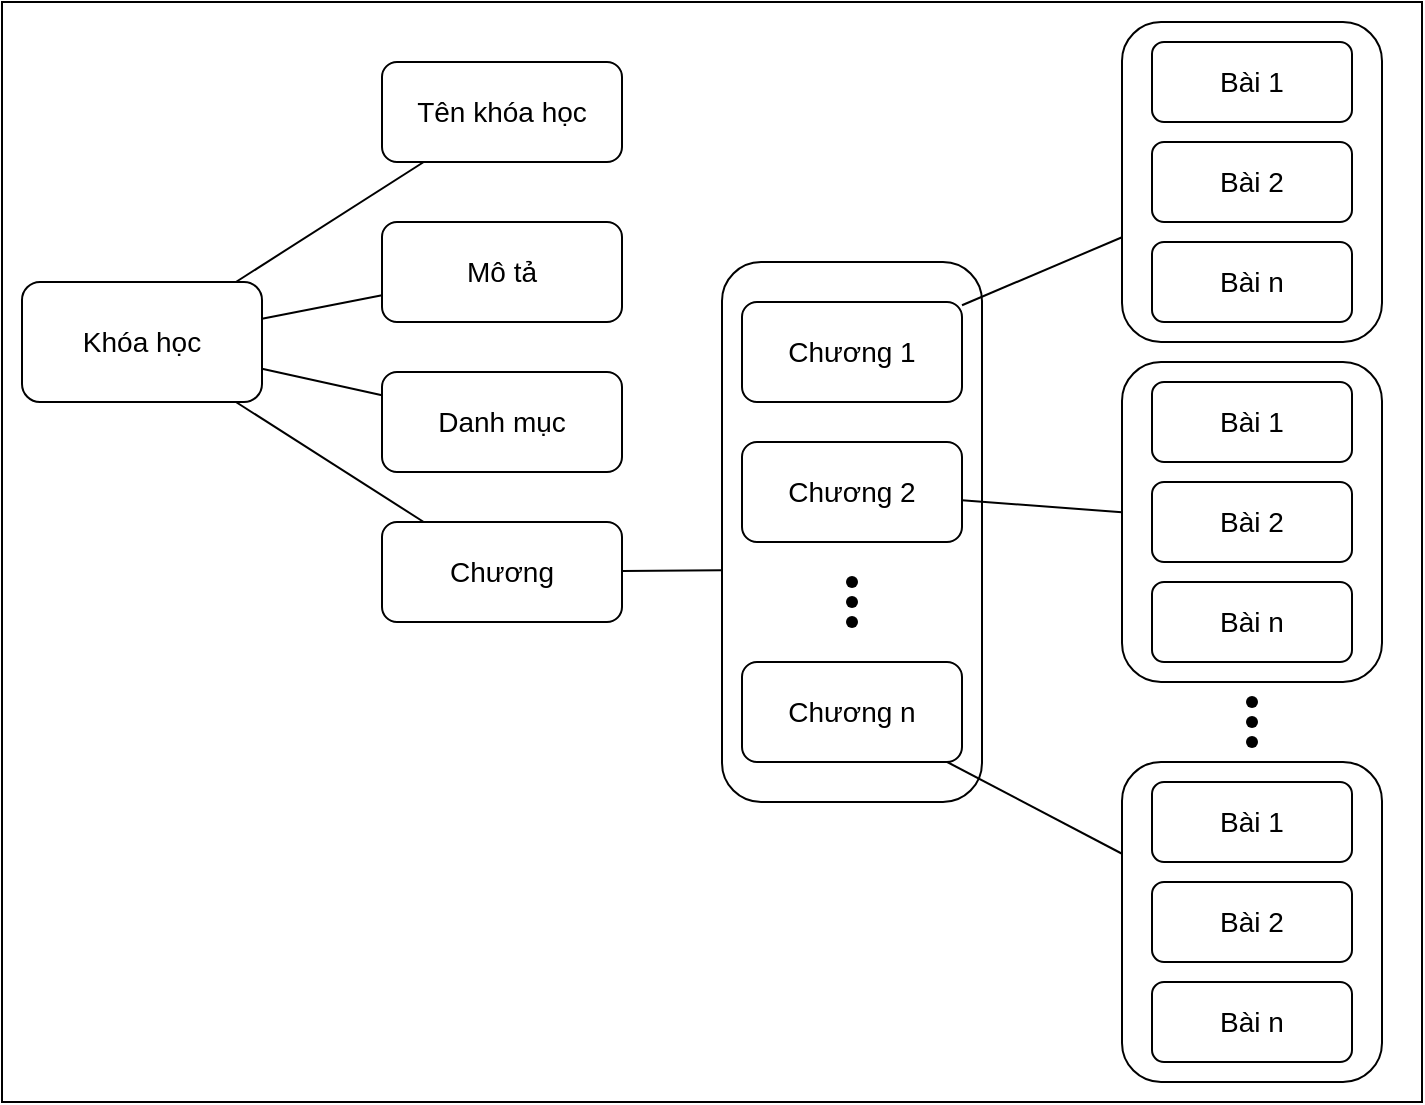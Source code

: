 <mxfile version="21.0.2" type="device"><diagram name="Trang-1" id="vjdK1fv0pvshAlR2O_LO"><mxGraphModel dx="1050" dy="587" grid="1" gridSize="10" guides="1" tooltips="1" connect="1" arrows="1" fold="1" page="1" pageScale="1" pageWidth="827" pageHeight="1169" math="0" shadow="0"><root><mxCell id="0"/><mxCell id="1" parent="0"/><mxCell id="KFiXUXwgTO-9UKLE4S5i-45" value="" style="rounded=0;whiteSpace=wrap;html=1;" vertex="1" parent="1"><mxGeometry x="110" y="30" width="710" height="550" as="geometry"/></mxCell><mxCell id="KFiXUXwgTO-9UKLE4S5i-1" value="&lt;font style=&quot;font-size: 14px;&quot;&gt;Khóa học&lt;/font&gt;" style="rounded=1;whiteSpace=wrap;html=1;" vertex="1" parent="1"><mxGeometry x="120" y="170" width="120" height="60" as="geometry"/></mxCell><mxCell id="KFiXUXwgTO-9UKLE4S5i-2" value="&lt;font style=&quot;font-size: 14px;&quot;&gt;Tên khóa học&lt;/font&gt;" style="rounded=1;whiteSpace=wrap;html=1;" vertex="1" parent="1"><mxGeometry x="300" y="60" width="120" height="50" as="geometry"/></mxCell><mxCell id="KFiXUXwgTO-9UKLE4S5i-3" value="&lt;span style=&quot;font-size: 14px;&quot;&gt;Mô tả&lt;/span&gt;" style="rounded=1;whiteSpace=wrap;html=1;" vertex="1" parent="1"><mxGeometry x="300" y="140" width="120" height="50" as="geometry"/></mxCell><mxCell id="KFiXUXwgTO-9UKLE4S5i-4" value="&lt;span style=&quot;font-size: 14px;&quot;&gt;Danh mục&lt;/span&gt;" style="rounded=1;whiteSpace=wrap;html=1;" vertex="1" parent="1"><mxGeometry x="300" y="215" width="120" height="50" as="geometry"/></mxCell><mxCell id="KFiXUXwgTO-9UKLE4S5i-5" value="&lt;span style=&quot;font-size: 14px;&quot;&gt;Chương&lt;/span&gt;" style="rounded=1;whiteSpace=wrap;html=1;" vertex="1" parent="1"><mxGeometry x="300" y="290" width="120" height="50" as="geometry"/></mxCell><mxCell id="KFiXUXwgTO-9UKLE4S5i-12" value="" style="rounded=1;whiteSpace=wrap;html=1;" vertex="1" parent="1"><mxGeometry x="470" y="160" width="130" height="270" as="geometry"/></mxCell><mxCell id="KFiXUXwgTO-9UKLE4S5i-7" value="&lt;span style=&quot;font-size: 14px;&quot;&gt;Chương 2&lt;/span&gt;" style="rounded=1;whiteSpace=wrap;html=1;" vertex="1" parent="1"><mxGeometry x="480" y="250" width="110" height="50" as="geometry"/></mxCell><mxCell id="KFiXUXwgTO-9UKLE4S5i-6" value="&lt;span style=&quot;font-size: 14px;&quot;&gt;Chương 1&lt;/span&gt;" style="rounded=1;whiteSpace=wrap;html=1;" vertex="1" parent="1"><mxGeometry x="480" y="180" width="110" height="50" as="geometry"/></mxCell><mxCell id="KFiXUXwgTO-9UKLE4S5i-8" value="&lt;span style=&quot;font-size: 14px;&quot;&gt;Chương n&lt;/span&gt;" style="rounded=1;whiteSpace=wrap;html=1;" vertex="1" parent="1"><mxGeometry x="480" y="360" width="110" height="50" as="geometry"/></mxCell><mxCell id="KFiXUXwgTO-9UKLE4S5i-14" value="" style="rounded=1;whiteSpace=wrap;html=1;" vertex="1" parent="1"><mxGeometry x="670" y="40" width="130" height="160" as="geometry"/></mxCell><mxCell id="KFiXUXwgTO-9UKLE4S5i-9" value="&lt;span style=&quot;font-size: 14px;&quot;&gt;Bài 1&lt;/span&gt;" style="rounded=1;whiteSpace=wrap;html=1;" vertex="1" parent="1"><mxGeometry x="685" y="50" width="100" height="40" as="geometry"/></mxCell><mxCell id="KFiXUXwgTO-9UKLE4S5i-10" value="&lt;span style=&quot;font-size: 14px;&quot;&gt;Bài 2&lt;/span&gt;" style="rounded=1;whiteSpace=wrap;html=1;" vertex="1" parent="1"><mxGeometry x="685" y="100" width="100" height="40" as="geometry"/></mxCell><mxCell id="KFiXUXwgTO-9UKLE4S5i-11" value="&lt;span style=&quot;font-size: 14px;&quot;&gt;Bài n&lt;/span&gt;" style="rounded=1;whiteSpace=wrap;html=1;" vertex="1" parent="1"><mxGeometry x="685" y="150" width="100" height="40" as="geometry"/></mxCell><mxCell id="KFiXUXwgTO-9UKLE4S5i-18" value="" style="rounded=1;whiteSpace=wrap;html=1;" vertex="1" parent="1"><mxGeometry x="670" y="210" width="130" height="160" as="geometry"/></mxCell><mxCell id="KFiXUXwgTO-9UKLE4S5i-19" value="&lt;span style=&quot;font-size: 14px;&quot;&gt;Bài 1&lt;/span&gt;" style="rounded=1;whiteSpace=wrap;html=1;" vertex="1" parent="1"><mxGeometry x="685" y="220" width="100" height="40" as="geometry"/></mxCell><mxCell id="KFiXUXwgTO-9UKLE4S5i-20" value="&lt;span style=&quot;font-size: 14px;&quot;&gt;Bài 2&lt;/span&gt;" style="rounded=1;whiteSpace=wrap;html=1;" vertex="1" parent="1"><mxGeometry x="685" y="270" width="100" height="40" as="geometry"/></mxCell><mxCell id="KFiXUXwgTO-9UKLE4S5i-21" value="&lt;span style=&quot;font-size: 14px;&quot;&gt;Bài n&lt;/span&gt;" style="rounded=1;whiteSpace=wrap;html=1;" vertex="1" parent="1"><mxGeometry x="685" y="320" width="100" height="40" as="geometry"/></mxCell><mxCell id="KFiXUXwgTO-9UKLE4S5i-23" value="" style="rounded=1;whiteSpace=wrap;html=1;" vertex="1" parent="1"><mxGeometry x="670" y="410" width="130" height="160" as="geometry"/></mxCell><mxCell id="KFiXUXwgTO-9UKLE4S5i-24" value="&lt;span style=&quot;font-size: 14px;&quot;&gt;Bài 1&lt;/span&gt;" style="rounded=1;whiteSpace=wrap;html=1;" vertex="1" parent="1"><mxGeometry x="685" y="420" width="100" height="40" as="geometry"/></mxCell><mxCell id="KFiXUXwgTO-9UKLE4S5i-25" value="&lt;span style=&quot;font-size: 14px;&quot;&gt;Bài 2&lt;/span&gt;" style="rounded=1;whiteSpace=wrap;html=1;" vertex="1" parent="1"><mxGeometry x="685" y="470" width="100" height="40" as="geometry"/></mxCell><mxCell id="KFiXUXwgTO-9UKLE4S5i-26" value="&lt;span style=&quot;font-size: 14px;&quot;&gt;Bài n&lt;/span&gt;" style="rounded=1;whiteSpace=wrap;html=1;" vertex="1" parent="1"><mxGeometry x="685" y="520" width="100" height="40" as="geometry"/></mxCell><mxCell id="KFiXUXwgTO-9UKLE4S5i-28" value="" style="endArrow=none;html=1;rounded=0;" edge="1" parent="1" source="KFiXUXwgTO-9UKLE4S5i-1" target="KFiXUXwgTO-9UKLE4S5i-2"><mxGeometry width="50" height="50" relative="1" as="geometry"><mxPoint x="580" y="320" as="sourcePoint"/><mxPoint x="630" y="270" as="targetPoint"/></mxGeometry></mxCell><mxCell id="KFiXUXwgTO-9UKLE4S5i-29" value="" style="endArrow=none;html=1;rounded=0;" edge="1" parent="1" source="KFiXUXwgTO-9UKLE4S5i-1" target="KFiXUXwgTO-9UKLE4S5i-3"><mxGeometry width="50" height="50" relative="1" as="geometry"><mxPoint x="235" y="180" as="sourcePoint"/><mxPoint x="325" y="120" as="targetPoint"/></mxGeometry></mxCell><mxCell id="KFiXUXwgTO-9UKLE4S5i-30" value="" style="endArrow=none;html=1;rounded=0;" edge="1" parent="1" source="KFiXUXwgTO-9UKLE4S5i-1" target="KFiXUXwgTO-9UKLE4S5i-4"><mxGeometry width="50" height="50" relative="1" as="geometry"><mxPoint x="250" y="197" as="sourcePoint"/><mxPoint x="310" y="183" as="targetPoint"/></mxGeometry></mxCell><mxCell id="KFiXUXwgTO-9UKLE4S5i-31" value="" style="endArrow=none;html=1;rounded=0;" edge="1" parent="1" source="KFiXUXwgTO-9UKLE4S5i-1" target="KFiXUXwgTO-9UKLE4S5i-5"><mxGeometry width="50" height="50" relative="1" as="geometry"><mxPoint x="250" y="223" as="sourcePoint"/><mxPoint x="310" y="237" as="targetPoint"/></mxGeometry></mxCell><mxCell id="KFiXUXwgTO-9UKLE4S5i-32" value="" style="endArrow=none;html=1;rounded=0;entryX=0;entryY=0.571;entryDx=0;entryDy=0;entryPerimeter=0;" edge="1" parent="1" source="KFiXUXwgTO-9UKLE4S5i-5" target="KFiXUXwgTO-9UKLE4S5i-12"><mxGeometry width="50" height="50" relative="1" as="geometry"><mxPoint x="235" y="240" as="sourcePoint"/><mxPoint x="325" y="300" as="targetPoint"/></mxGeometry></mxCell><mxCell id="KFiXUXwgTO-9UKLE4S5i-33" value="" style="endArrow=none;html=1;rounded=0;" edge="1" parent="1" source="KFiXUXwgTO-9UKLE4S5i-6" target="KFiXUXwgTO-9UKLE4S5i-14"><mxGeometry width="50" height="50" relative="1" as="geometry"><mxPoint x="430" y="331" as="sourcePoint"/><mxPoint x="480" y="331" as="targetPoint"/></mxGeometry></mxCell><mxCell id="KFiXUXwgTO-9UKLE4S5i-34" value="" style="endArrow=none;html=1;rounded=0;" edge="1" parent="1" source="KFiXUXwgTO-9UKLE4S5i-7" target="KFiXUXwgTO-9UKLE4S5i-18"><mxGeometry width="50" height="50" relative="1" as="geometry"><mxPoint x="600" y="192" as="sourcePoint"/><mxPoint x="680" y="158" as="targetPoint"/></mxGeometry></mxCell><mxCell id="KFiXUXwgTO-9UKLE4S5i-35" value="" style="endArrow=none;html=1;rounded=0;" edge="1" parent="1" source="KFiXUXwgTO-9UKLE4S5i-8" target="KFiXUXwgTO-9UKLE4S5i-23"><mxGeometry width="50" height="50" relative="1" as="geometry"><mxPoint x="600" y="289" as="sourcePoint"/><mxPoint x="680" y="295" as="targetPoint"/></mxGeometry></mxCell><mxCell id="KFiXUXwgTO-9UKLE4S5i-37" value="" style="shape=waypoint;sketch=0;fillStyle=solid;size=6;pointerEvents=1;points=[];fillColor=none;resizable=0;rotatable=0;perimeter=centerPerimeter;snapToPoint=1;" vertex="1" parent="1"><mxGeometry x="525" y="310" width="20" height="20" as="geometry"/></mxCell><mxCell id="KFiXUXwgTO-9UKLE4S5i-38" value="" style="shape=waypoint;sketch=0;fillStyle=solid;size=6;pointerEvents=1;points=[];fillColor=none;resizable=0;rotatable=0;perimeter=centerPerimeter;snapToPoint=1;" vertex="1" parent="1"><mxGeometry x="525" y="320" width="20" height="20" as="geometry"/></mxCell><mxCell id="KFiXUXwgTO-9UKLE4S5i-39" value="" style="shape=waypoint;sketch=0;fillStyle=solid;size=6;pointerEvents=1;points=[];fillColor=none;resizable=0;rotatable=0;perimeter=centerPerimeter;snapToPoint=1;" vertex="1" parent="1"><mxGeometry x="525" y="330" width="20" height="20" as="geometry"/></mxCell><mxCell id="KFiXUXwgTO-9UKLE4S5i-40" value="" style="shape=waypoint;sketch=0;fillStyle=solid;size=6;pointerEvents=1;points=[];fillColor=none;resizable=0;rotatable=0;perimeter=centerPerimeter;snapToPoint=1;" vertex="1" parent="1"><mxGeometry x="725" y="370" width="20" height="20" as="geometry"/></mxCell><mxCell id="KFiXUXwgTO-9UKLE4S5i-41" value="" style="shape=waypoint;sketch=0;fillStyle=solid;size=6;pointerEvents=1;points=[];fillColor=none;resizable=0;rotatable=0;perimeter=centerPerimeter;snapToPoint=1;" vertex="1" parent="1"><mxGeometry x="725" y="380" width="20" height="20" as="geometry"/></mxCell><mxCell id="KFiXUXwgTO-9UKLE4S5i-42" value="" style="shape=waypoint;sketch=0;fillStyle=solid;size=6;pointerEvents=1;points=[];fillColor=none;resizable=0;rotatable=0;perimeter=centerPerimeter;snapToPoint=1;" vertex="1" parent="1"><mxGeometry x="725" y="390" width="20" height="20" as="geometry"/></mxCell></root></mxGraphModel></diagram></mxfile>